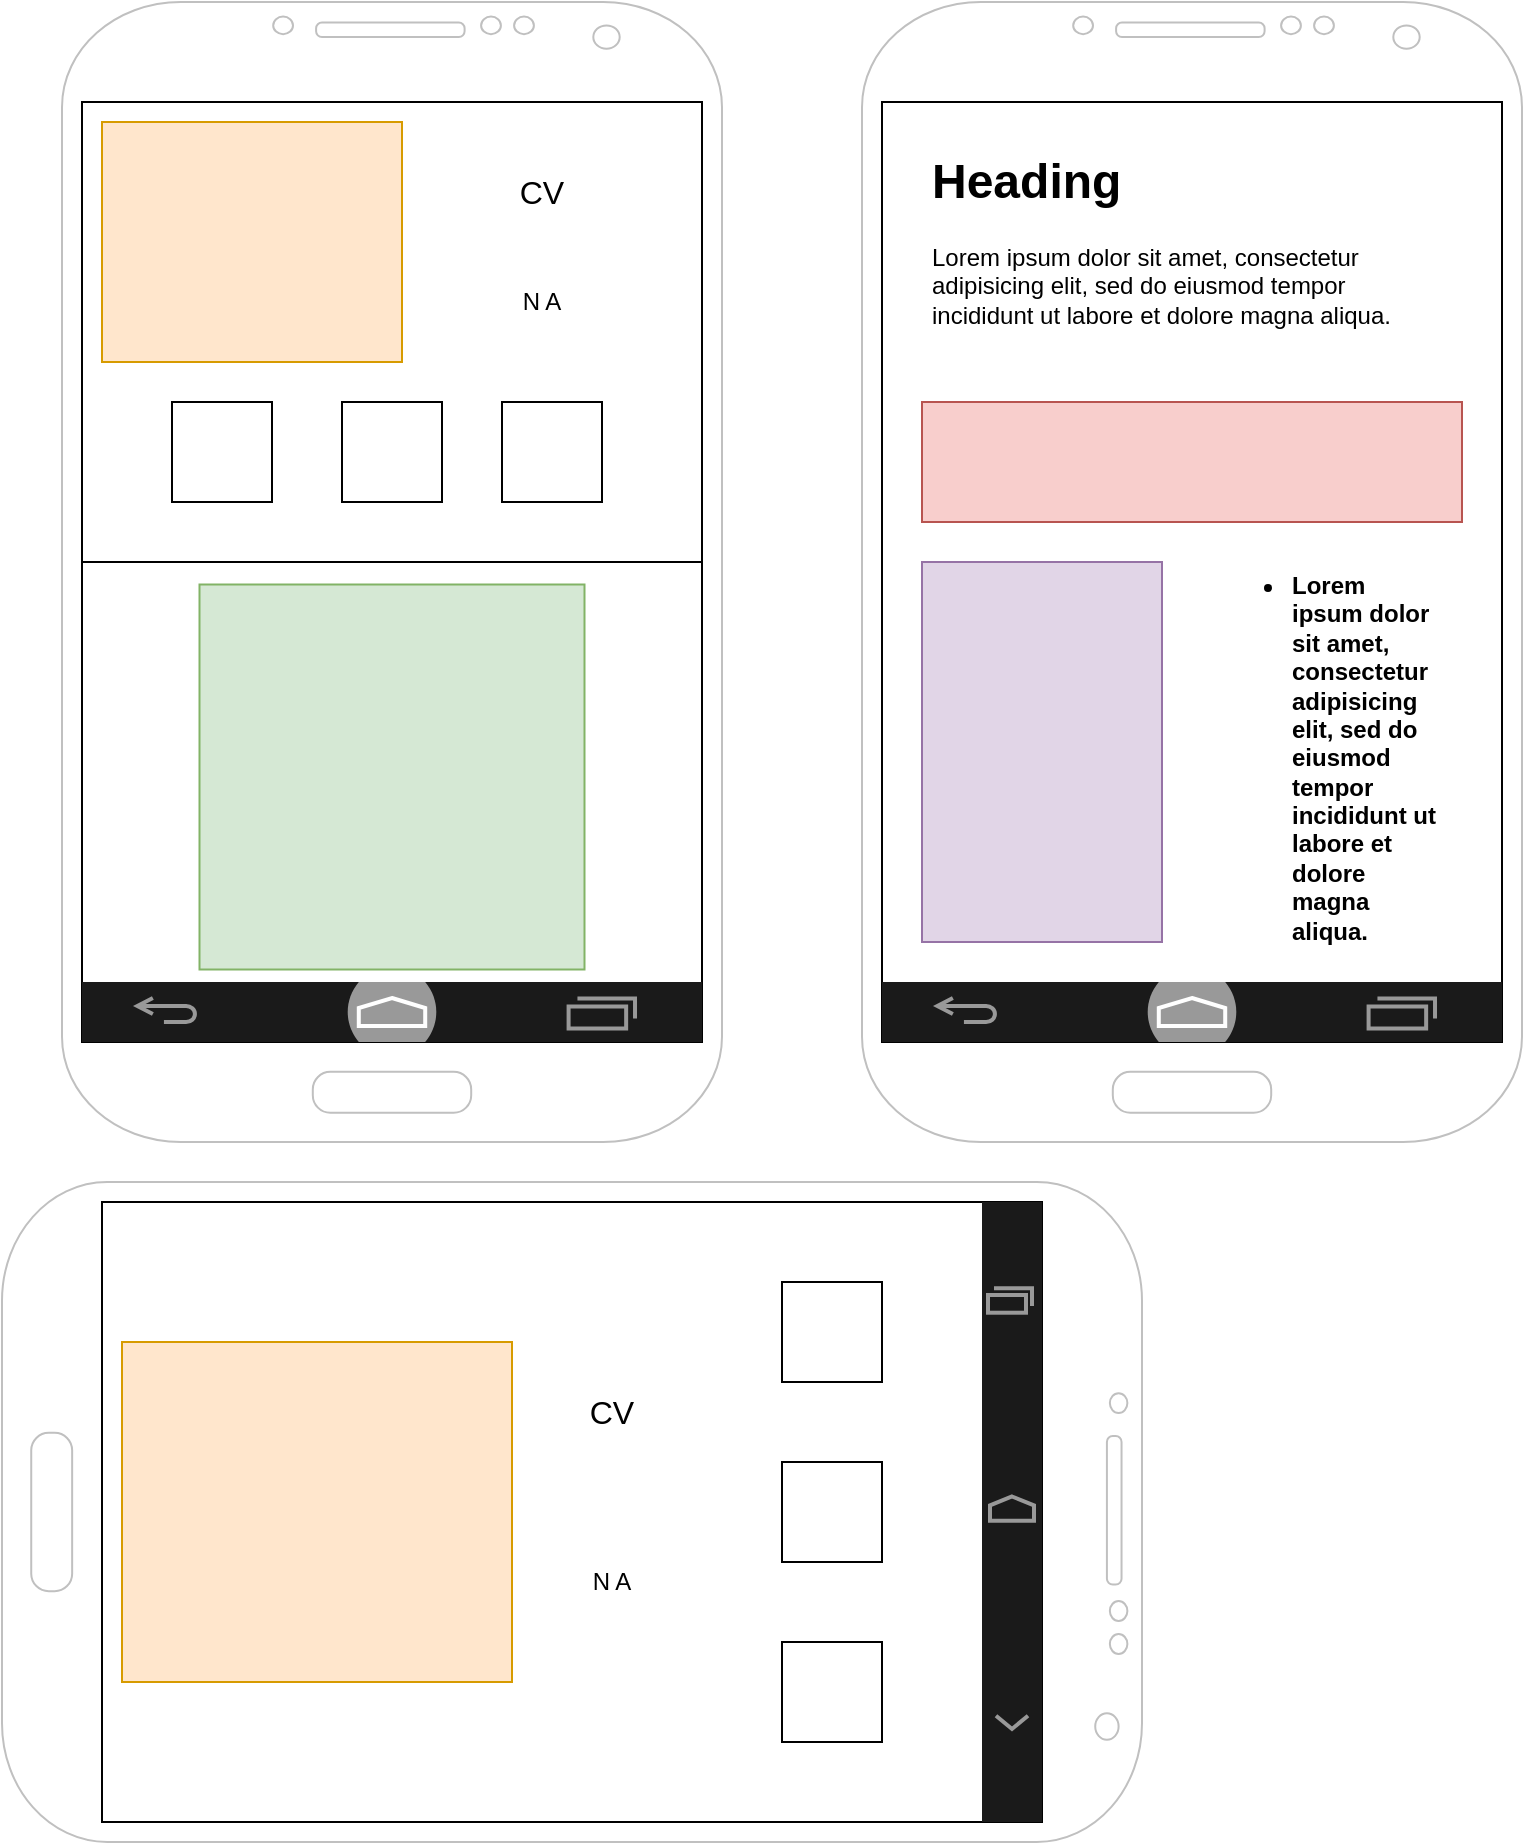 <mxfile version="14.0.1" type="github">
  <diagram id="0Gx5WFqJ7TrzvxdM2EcN" name="Page-1">
    <mxGraphModel dx="1038" dy="580" grid="1" gridSize="10" guides="1" tooltips="1" connect="1" arrows="1" fold="1" page="1" pageScale="1" pageWidth="827" pageHeight="1169" math="0" shadow="0">
      <root>
        <mxCell id="0" />
        <mxCell id="1" parent="0" />
        <mxCell id="4hVHOFhDgQAy5ucxcSSK-2" value="" style="verticalLabelPosition=bottom;verticalAlign=top;html=1;shadow=0;dashed=0;strokeWidth=1;shape=mxgraph.android.phone2;strokeColor=#c0c0c0;" vertex="1" parent="1">
          <mxGeometry x="40" y="40" width="330" height="570" as="geometry" />
        </mxCell>
        <mxCell id="4hVHOFhDgQAy5ucxcSSK-4" value="" style="rounded=0;whiteSpace=wrap;html=1;" vertex="1" parent="1">
          <mxGeometry x="50" y="90" width="310" height="470" as="geometry" />
        </mxCell>
        <mxCell id="4hVHOFhDgQAy5ucxcSSK-5" value="" style="rounded=0;whiteSpace=wrap;html=1;fillColor=#ffe6cc;strokeColor=#d79b00;" vertex="1" parent="1">
          <mxGeometry x="60" y="100" width="150" height="120" as="geometry" />
        </mxCell>
        <mxCell id="4hVHOFhDgQAy5ucxcSSK-6" value="&lt;font style=&quot;font-size: 16px&quot;&gt;CV&lt;/font&gt;" style="text;html=1;strokeColor=none;fillColor=none;align=center;verticalAlign=middle;whiteSpace=wrap;rounded=0;" vertex="1" parent="1">
          <mxGeometry x="225" y="110" width="110" height="50" as="geometry" />
        </mxCell>
        <mxCell id="4hVHOFhDgQAy5ucxcSSK-7" value="N A" style="text;html=1;strokeColor=none;fillColor=none;align=center;verticalAlign=middle;whiteSpace=wrap;rounded=0;" vertex="1" parent="1">
          <mxGeometry x="230" y="180" width="100" height="20" as="geometry" />
        </mxCell>
        <mxCell id="4hVHOFhDgQAy5ucxcSSK-8" value="" style="verticalLabelPosition=bottom;verticalAlign=top;html=1;shadow=0;dashed=0;strokeWidth=1;shape=mxgraph.android.phone2;strokeColor=#c0c0c0;" vertex="1" parent="1">
          <mxGeometry x="440" y="40" width="330" height="570" as="geometry" />
        </mxCell>
        <mxCell id="4hVHOFhDgQAy5ucxcSSK-9" value="" style="rounded=0;whiteSpace=wrap;html=1;" vertex="1" parent="1">
          <mxGeometry x="450" y="90" width="310" height="470" as="geometry" />
        </mxCell>
        <mxCell id="4hVHOFhDgQAy5ucxcSSK-11" value="" style="endArrow=none;html=1;" edge="1" parent="1">
          <mxGeometry width="50" height="50" relative="1" as="geometry">
            <mxPoint x="50" y="320" as="sourcePoint" />
            <mxPoint x="360" y="320" as="targetPoint" />
          </mxGeometry>
        </mxCell>
        <mxCell id="4hVHOFhDgQAy5ucxcSSK-12" value="" style="whiteSpace=wrap;html=1;aspect=fixed;" vertex="1" parent="1">
          <mxGeometry x="95" y="240" width="50" height="50" as="geometry" />
        </mxCell>
        <mxCell id="4hVHOFhDgQAy5ucxcSSK-13" value="" style="whiteSpace=wrap;html=1;aspect=fixed;" vertex="1" parent="1">
          <mxGeometry x="180" y="240" width="50" height="50" as="geometry" />
        </mxCell>
        <mxCell id="4hVHOFhDgQAy5ucxcSSK-14" value="" style="whiteSpace=wrap;html=1;aspect=fixed;" vertex="1" parent="1">
          <mxGeometry x="260" y="240" width="50" height="50" as="geometry" />
        </mxCell>
        <mxCell id="4hVHOFhDgQAy5ucxcSSK-15" value="" style="whiteSpace=wrap;html=1;aspect=fixed;fillColor=#d5e8d4;strokeColor=#82b366;" vertex="1" parent="1">
          <mxGeometry x="108.75" y="331.25" width="192.5" height="192.5" as="geometry" />
        </mxCell>
        <mxCell id="4hVHOFhDgQAy5ucxcSSK-17" value="&lt;h1&gt;Heading&lt;/h1&gt;&lt;p&gt;Lorem ipsum dolor sit amet, consectetur adipisicing elit, sed do eiusmod tempor incididunt ut labore et dolore magna aliqua.&lt;/p&gt;" style="text;html=1;strokeColor=none;fillColor=none;spacing=5;spacingTop=-20;whiteSpace=wrap;overflow=hidden;rounded=0;" vertex="1" parent="1">
          <mxGeometry x="470" y="110" width="260" height="120" as="geometry" />
        </mxCell>
        <mxCell id="4hVHOFhDgQAy5ucxcSSK-18" value="" style="rounded=0;whiteSpace=wrap;html=1;fillColor=#f8cecc;strokeColor=#b85450;" vertex="1" parent="1">
          <mxGeometry x="470" y="240" width="270" height="60" as="geometry" />
        </mxCell>
        <mxCell id="4hVHOFhDgQAy5ucxcSSK-19" value="" style="rounded=0;whiteSpace=wrap;html=1;fillColor=#e1d5e7;strokeColor=#9673a6;" vertex="1" parent="1">
          <mxGeometry x="470" y="320" width="120" height="190" as="geometry" />
        </mxCell>
        <mxCell id="4hVHOFhDgQAy5ucxcSSK-20" value="&lt;h1 style=&quot;font-size: 12px;&quot;&gt;&lt;ul style=&quot;font-size: 12px;&quot;&gt;&lt;li style=&quot;font-size: 12px;&quot;&gt;&lt;span style=&quot;font-size: 12px;&quot;&gt;Lorem ipsum dolor sit amet, consectetur adipisicing elit, sed do eiusmod tempor incididunt ut labore et dolore magna aliqua.&lt;/span&gt;&lt;/li&gt;&lt;/ul&gt;&lt;/h1&gt;" style="text;html=1;strokeColor=none;fillColor=none;spacing=5;spacingTop=-20;whiteSpace=wrap;overflow=hidden;rounded=0;verticalAlign=middle;fontSize=12;fontStyle=0" vertex="1" parent="1">
          <mxGeometry x="610" y="312.5" width="120" height="230" as="geometry" />
        </mxCell>
        <mxCell id="4hVHOFhDgQAy5ucxcSSK-21" value="" style="verticalLabelPosition=bottom;verticalAlign=top;html=1;shadow=0;dashed=0;strokeWidth=1;shape=mxgraph.android.phone2;strokeColor=#c0c0c0;direction=south;fontSize=12;" vertex="1" parent="1">
          <mxGeometry x="10" y="630" width="570" height="330" as="geometry" />
        </mxCell>
        <mxCell id="4hVHOFhDgQAy5ucxcSSK-22" value="" style="verticalLabelPosition=bottom;verticalAlign=top;html=1;shadow=0;dashed=0;strokeWidth=2;shape=mxgraph.android.navigation_bar_3_landscape;fillColor=#1A1A1A;strokeColor=#999999;fontSize=12;" vertex="1" parent="1">
          <mxGeometry x="50" y="530" width="310" height="30" as="geometry" />
        </mxCell>
        <mxCell id="4hVHOFhDgQAy5ucxcSSK-23" value="" style="verticalLabelPosition=bottom;verticalAlign=top;html=1;shadow=0;dashed=0;strokeWidth=2;shape=mxgraph.android.navigation_bar_3_landscape;fillColor=#1A1A1A;strokeColor=#999999;fontSize=12;" vertex="1" parent="1">
          <mxGeometry x="450" y="530" width="310" height="30" as="geometry" />
        </mxCell>
        <mxCell id="4hVHOFhDgQAy5ucxcSSK-24" value="" style="rounded=0;whiteSpace=wrap;html=1;fontSize=12;" vertex="1" parent="1">
          <mxGeometry x="60" y="640" width="470" height="310" as="geometry" />
        </mxCell>
        <mxCell id="4hVHOFhDgQAy5ucxcSSK-25" value="" style="rounded=0;whiteSpace=wrap;html=1;fillColor=#ffe6cc;strokeColor=#d79b00;" vertex="1" parent="1">
          <mxGeometry x="70" y="710" width="195" height="170" as="geometry" />
        </mxCell>
        <mxCell id="4hVHOFhDgQAy5ucxcSSK-26" value="&lt;font style=&quot;font-size: 16px&quot;&gt;CV&lt;/font&gt;" style="text;html=1;strokeColor=none;fillColor=none;align=center;verticalAlign=middle;whiteSpace=wrap;rounded=0;" vertex="1" parent="1">
          <mxGeometry x="260" y="720" width="110" height="50" as="geometry" />
        </mxCell>
        <mxCell id="4hVHOFhDgQAy5ucxcSSK-27" value="N A" style="text;html=1;strokeColor=none;fillColor=none;align=center;verticalAlign=middle;whiteSpace=wrap;rounded=0;" vertex="1" parent="1">
          <mxGeometry x="265" y="820" width="100" height="20" as="geometry" />
        </mxCell>
        <mxCell id="4hVHOFhDgQAy5ucxcSSK-28" value="" style="verticalLabelPosition=bottom;verticalAlign=top;html=1;shadow=0;dashed=0;strokeWidth=2;shape=mxgraph.android.navigation_bar_5_vertical;fillColor=#1A1A1A;strokeColor=#999999;fontSize=12;" vertex="1" parent="1">
          <mxGeometry x="500" y="640" width="30" height="310" as="geometry" />
        </mxCell>
        <mxCell id="4hVHOFhDgQAy5ucxcSSK-30" value="" style="whiteSpace=wrap;html=1;aspect=fixed;" vertex="1" parent="1">
          <mxGeometry x="400" y="680" width="50" height="50" as="geometry" />
        </mxCell>
        <mxCell id="4hVHOFhDgQAy5ucxcSSK-31" value="" style="whiteSpace=wrap;html=1;aspect=fixed;" vertex="1" parent="1">
          <mxGeometry x="400" y="770" width="50" height="50" as="geometry" />
        </mxCell>
        <mxCell id="4hVHOFhDgQAy5ucxcSSK-32" value="" style="whiteSpace=wrap;html=1;aspect=fixed;" vertex="1" parent="1">
          <mxGeometry x="400" y="860" width="50" height="50" as="geometry" />
        </mxCell>
      </root>
    </mxGraphModel>
  </diagram>
</mxfile>
